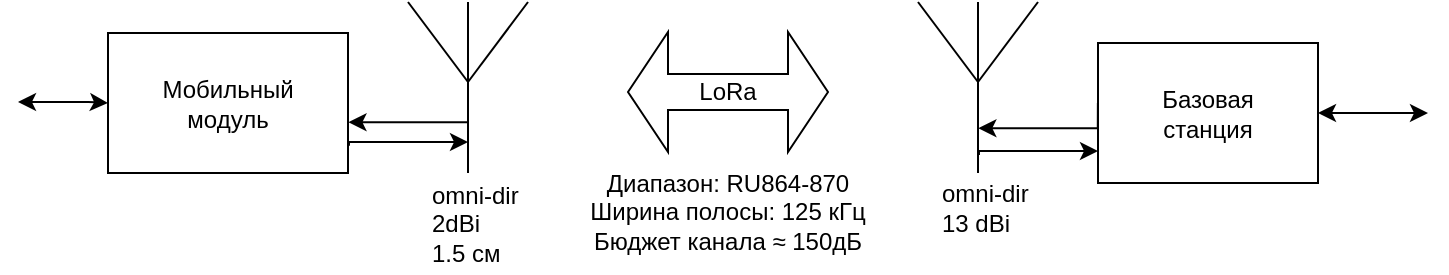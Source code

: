 <mxfile version="18.0.4" type="google"><diagram id="OdAHPOaRBWCd_x_BhZd0" name="Page-1"><mxGraphModel grid="1" page="1" gridSize="10" guides="1" tooltips="1" connect="1" arrows="1" fold="1" pageScale="1" pageWidth="850" pageHeight="1100" math="0" shadow="0"><root><mxCell id="0"/><mxCell id="1" parent="0"/><mxCell id="Bv62bNzdZb9rHUcqOcs5-1" style="edgeStyle=orthogonalEdgeStyle;rounded=0;orthogonalLoop=1;jettySize=auto;html=1;exitX=1.004;exitY=0.806;exitDx=0;exitDy=0;exitPerimeter=0;" edge="1" parent="1" source="Bv62bNzdZb9rHUcqOcs5-2"><mxGeometry relative="1" as="geometry"><mxPoint x="265" y="242.5" as="sourcePoint"/><mxPoint x="295" y="230" as="targetPoint"/><Array as="points"><mxPoint x="236" y="230.5"/></Array></mxGeometry></mxCell><mxCell id="Bv62bNzdZb9rHUcqOcs5-2" value="Мобильный&lt;br&gt;модуль" style="rounded=0;whiteSpace=wrap;html=1;" vertex="1" parent="1"><mxGeometry x="115" y="175.5" width="120" height="70" as="geometry"/></mxCell><mxCell id="Bv62bNzdZb9rHUcqOcs5-3" style="edgeStyle=orthogonalEdgeStyle;rounded=0;orthogonalLoop=1;jettySize=auto;html=1;exitX=1;exitY=0.5;exitDx=0;exitDy=0;startArrow=classic;startFill=1;" edge="1" parent="1" source="Bv62bNzdZb9rHUcqOcs5-4"><mxGeometry relative="1" as="geometry"><mxPoint x="775" y="215.5" as="targetPoint"/></mxGeometry></mxCell><mxCell id="Bv62bNzdZb9rHUcqOcs5-4" value="Базовая&lt;br&gt;станция" style="rounded=0;whiteSpace=wrap;html=1;" vertex="1" parent="1"><mxGeometry x="610" y="180.5" width="110" height="70" as="geometry"/></mxCell><mxCell id="wQ6BmwPUPYFBTfS634Aj-1" style="edgeStyle=orthogonalEdgeStyle;rounded=0;orthogonalLoop=1;jettySize=auto;html=1;exitX=0;exitY=0.25;exitDx=0;exitDy=0;entryX=1.002;entryY=0.637;entryDx=0;entryDy=0;entryPerimeter=0;" edge="1" parent="1" target="Bv62bNzdZb9rHUcqOcs5-2"><mxGeometry relative="1" as="geometry"><mxPoint x="295" y="207.5" as="sourcePoint"/><mxPoint x="265" y="220" as="targetPoint"/><Array as="points"><mxPoint x="295" y="220.5"/></Array></mxGeometry></mxCell><mxCell id="Bv62bNzdZb9rHUcqOcs5-10" value="omni-dir 2dBi&lt;br&gt;1.5 см" style="text;whiteSpace=wrap;html=1;verticalAlign=middle;" vertex="1" parent="1"><mxGeometry x="275" y="245.5" width="50" height="50" as="geometry"/></mxCell><mxCell id="Bv62bNzdZb9rHUcqOcs5-11" value="omni-dir&lt;br&gt;13 dBi" style="text;whiteSpace=wrap;html=1;verticalAlign=middle;align=left;" vertex="1" parent="1"><mxGeometry x="530" y="245.5" width="50" height="35" as="geometry"/></mxCell><mxCell id="Bv62bNzdZb9rHUcqOcs5-13" style="edgeStyle=orthogonalEdgeStyle;rounded=0;orthogonalLoop=1;jettySize=auto;html=1;exitX=1;exitY=0.5;exitDx=0;exitDy=0;startArrow=classic;startFill=1;" edge="1" parent="1"><mxGeometry relative="1" as="geometry"><mxPoint x="115" y="210.5" as="targetPoint"/><mxPoint x="70" y="210" as="sourcePoint"/><Array as="points"><mxPoint x="105" y="210.5"/><mxPoint x="105" y="210.5"/></Array></mxGeometry></mxCell><mxCell id="Bv62bNzdZb9rHUcqOcs5-14" value="Диапазон: RU864-870&lt;br&gt;Ширина полосы: 125 кГц&lt;br&gt;Бюджет канала&amp;nbsp;≈ 150дБ" style="text;html=1;strokeColor=none;fillColor=none;align=center;verticalAlign=middle;whiteSpace=wrap;rounded=0;" vertex="1" parent="1"><mxGeometry x="345" y="240" width="160" height="50" as="geometry"/></mxCell><mxCell id="Bn6g4OF0G5lmZ8o8IHUR-1" value="LoRa" style="shape=doubleArrow;whiteSpace=wrap;html=1;" vertex="1" parent="1"><mxGeometry x="375" y="175" width="100" height="60" as="geometry"/></mxCell><mxCell id="V-gNvUa001zA69A-KGHT-4" value="" style="endArrow=none;html=1;rounded=0;" edge="1" parent="1"><mxGeometry width="50" height="50" relative="1" as="geometry"><mxPoint x="295" y="245.5" as="sourcePoint"/><mxPoint x="295" y="160.0" as="targetPoint"/></mxGeometry></mxCell><mxCell id="V-gNvUa001zA69A-KGHT-5" value="" style="endArrow=none;html=1;rounded=0;" edge="1" parent="1"><mxGeometry width="50" height="50" relative="1" as="geometry"><mxPoint x="295" y="200.0" as="sourcePoint"/><mxPoint x="265" y="160.0" as="targetPoint"/></mxGeometry></mxCell><mxCell id="V-gNvUa001zA69A-KGHT-6" value="" style="endArrow=none;html=1;rounded=0;" edge="1" parent="1"><mxGeometry width="50" height="50" relative="1" as="geometry"><mxPoint x="295" y="200.0" as="sourcePoint"/><mxPoint x="325" y="160.0" as="targetPoint"/></mxGeometry></mxCell><mxCell id="V-gNvUa001zA69A-KGHT-8" style="edgeStyle=orthogonalEdgeStyle;rounded=0;orthogonalLoop=1;jettySize=auto;html=1;exitX=1.004;exitY=0.806;exitDx=0;exitDy=0;exitPerimeter=0;" edge="1" parent="1"><mxGeometry relative="1" as="geometry"><mxPoint x="550.48" y="236.46" as="sourcePoint"/><mxPoint x="610" y="234.54" as="targetPoint"/><Array as="points"><mxPoint x="551" y="235.04"/></Array></mxGeometry></mxCell><mxCell id="V-gNvUa001zA69A-KGHT-9" style="edgeStyle=orthogonalEdgeStyle;rounded=0;orthogonalLoop=1;jettySize=auto;html=1;exitX=0;exitY=0.25;exitDx=0;exitDy=0;entryX=1.002;entryY=0.637;entryDx=0;entryDy=0;entryPerimeter=0;" edge="1" parent="1"><mxGeometry relative="1" as="geometry"><mxPoint x="609.94" y="210.5" as="sourcePoint"/><mxPoint x="550.18" y="223.09" as="targetPoint"/><Array as="points"><mxPoint x="609.94" y="223.5"/></Array></mxGeometry></mxCell><mxCell id="V-gNvUa001zA69A-KGHT-11" value="" style="endArrow=none;html=1;rounded=0;" edge="1" parent="1"><mxGeometry width="50" height="50" relative="1" as="geometry"><mxPoint x="550" y="245.5" as="sourcePoint"/><mxPoint x="550" y="160.0" as="targetPoint"/></mxGeometry></mxCell><mxCell id="V-gNvUa001zA69A-KGHT-12" value="" style="endArrow=none;html=1;rounded=0;" edge="1" parent="1"><mxGeometry width="50" height="50" relative="1" as="geometry"><mxPoint x="550" y="200.0" as="sourcePoint"/><mxPoint x="520" y="160.0" as="targetPoint"/></mxGeometry></mxCell><mxCell id="V-gNvUa001zA69A-KGHT-13" value="" style="endArrow=none;html=1;rounded=0;" edge="1" parent="1"><mxGeometry width="50" height="50" relative="1" as="geometry"><mxPoint x="550" y="200.0" as="sourcePoint"/><mxPoint x="580" y="160.0" as="targetPoint"/></mxGeometry></mxCell></root></mxGraphModel></diagram></mxfile>